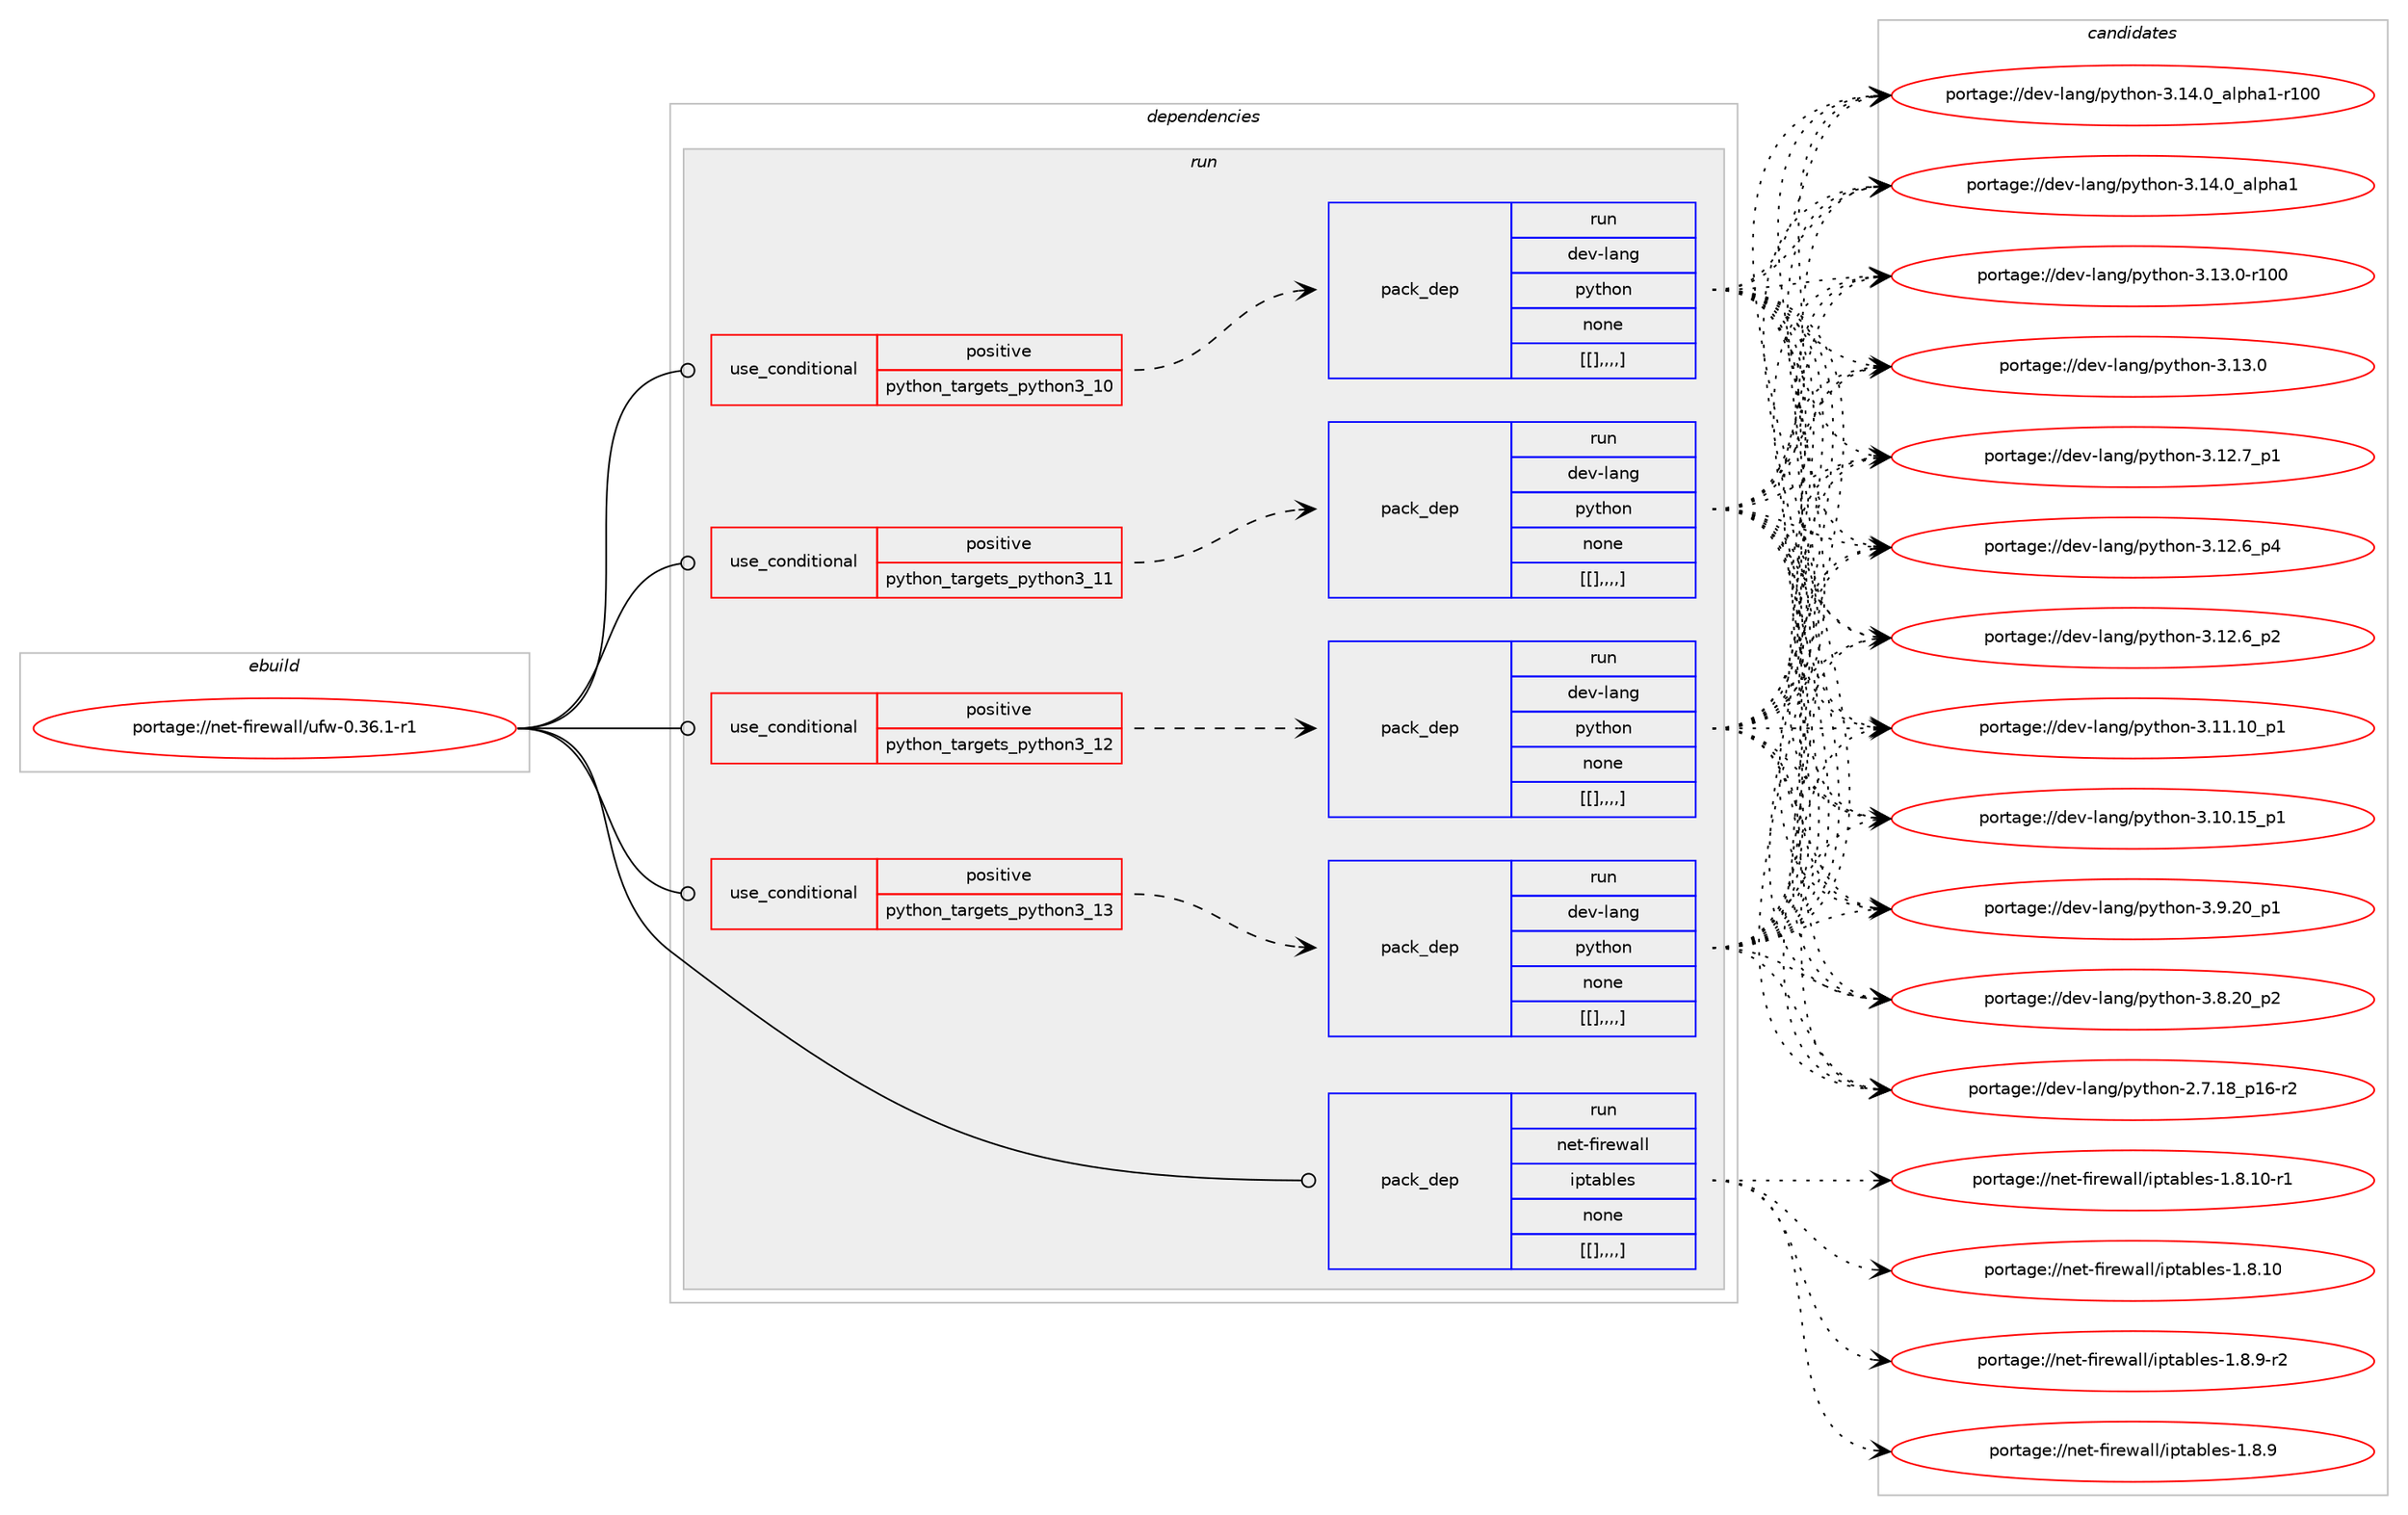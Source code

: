 digraph prolog {

# *************
# Graph options
# *************

newrank=true;
concentrate=true;
compound=true;
graph [rankdir=LR,fontname=Helvetica,fontsize=10,ranksep=1.5];#, ranksep=2.5, nodesep=0.2];
edge  [arrowhead=vee];
node  [fontname=Helvetica,fontsize=10];

# **********
# The ebuild
# **********

subgraph cluster_leftcol {
color=gray;
label=<<i>ebuild</i>>;
id [label="portage://net-firewall/ufw-0.36.1-r1", color=red, width=4, href="../net-firewall/ufw-0.36.1-r1.svg"];
}

# ****************
# The dependencies
# ****************

subgraph cluster_midcol {
color=gray;
label=<<i>dependencies</i>>;
subgraph cluster_compile {
fillcolor="#eeeeee";
style=filled;
label=<<i>compile</i>>;
}
subgraph cluster_compileandrun {
fillcolor="#eeeeee";
style=filled;
label=<<i>compile and run</i>>;
}
subgraph cluster_run {
fillcolor="#eeeeee";
style=filled;
label=<<i>run</i>>;
subgraph cond97236 {
dependency372094 [label=<<TABLE BORDER="0" CELLBORDER="1" CELLSPACING="0" CELLPADDING="4"><TR><TD ROWSPAN="3" CELLPADDING="10">use_conditional</TD></TR><TR><TD>positive</TD></TR><TR><TD>python_targets_python3_10</TD></TR></TABLE>>, shape=none, color=red];
subgraph pack271966 {
dependency372108 [label=<<TABLE BORDER="0" CELLBORDER="1" CELLSPACING="0" CELLPADDING="4" WIDTH="220"><TR><TD ROWSPAN="6" CELLPADDING="30">pack_dep</TD></TR><TR><TD WIDTH="110">run</TD></TR><TR><TD>dev-lang</TD></TR><TR><TD>python</TD></TR><TR><TD>none</TD></TR><TR><TD>[[],,,,]</TD></TR></TABLE>>, shape=none, color=blue];
}
dependency372094:e -> dependency372108:w [weight=20,style="dashed",arrowhead="vee"];
}
id:e -> dependency372094:w [weight=20,style="solid",arrowhead="odot"];
subgraph cond97260 {
dependency372136 [label=<<TABLE BORDER="0" CELLBORDER="1" CELLSPACING="0" CELLPADDING="4"><TR><TD ROWSPAN="3" CELLPADDING="10">use_conditional</TD></TR><TR><TD>positive</TD></TR><TR><TD>python_targets_python3_11</TD></TR></TABLE>>, shape=none, color=red];
subgraph pack271998 {
dependency372169 [label=<<TABLE BORDER="0" CELLBORDER="1" CELLSPACING="0" CELLPADDING="4" WIDTH="220"><TR><TD ROWSPAN="6" CELLPADDING="30">pack_dep</TD></TR><TR><TD WIDTH="110">run</TD></TR><TR><TD>dev-lang</TD></TR><TR><TD>python</TD></TR><TR><TD>none</TD></TR><TR><TD>[[],,,,]</TD></TR></TABLE>>, shape=none, color=blue];
}
dependency372136:e -> dependency372169:w [weight=20,style="dashed",arrowhead="vee"];
}
id:e -> dependency372136:w [weight=20,style="solid",arrowhead="odot"];
subgraph cond97268 {
dependency372178 [label=<<TABLE BORDER="0" CELLBORDER="1" CELLSPACING="0" CELLPADDING="4"><TR><TD ROWSPAN="3" CELLPADDING="10">use_conditional</TD></TR><TR><TD>positive</TD></TR><TR><TD>python_targets_python3_12</TD></TR></TABLE>>, shape=none, color=red];
subgraph pack272022 {
dependency372180 [label=<<TABLE BORDER="0" CELLBORDER="1" CELLSPACING="0" CELLPADDING="4" WIDTH="220"><TR><TD ROWSPAN="6" CELLPADDING="30">pack_dep</TD></TR><TR><TD WIDTH="110">run</TD></TR><TR><TD>dev-lang</TD></TR><TR><TD>python</TD></TR><TR><TD>none</TD></TR><TR><TD>[[],,,,]</TD></TR></TABLE>>, shape=none, color=blue];
}
dependency372178:e -> dependency372180:w [weight=20,style="dashed",arrowhead="vee"];
}
id:e -> dependency372178:w [weight=20,style="solid",arrowhead="odot"];
subgraph cond97270 {
dependency372199 [label=<<TABLE BORDER="0" CELLBORDER="1" CELLSPACING="0" CELLPADDING="4"><TR><TD ROWSPAN="3" CELLPADDING="10">use_conditional</TD></TR><TR><TD>positive</TD></TR><TR><TD>python_targets_python3_13</TD></TR></TABLE>>, shape=none, color=red];
subgraph pack272034 {
dependency372227 [label=<<TABLE BORDER="0" CELLBORDER="1" CELLSPACING="0" CELLPADDING="4" WIDTH="220"><TR><TD ROWSPAN="6" CELLPADDING="30">pack_dep</TD></TR><TR><TD WIDTH="110">run</TD></TR><TR><TD>dev-lang</TD></TR><TR><TD>python</TD></TR><TR><TD>none</TD></TR><TR><TD>[[],,,,]</TD></TR></TABLE>>, shape=none, color=blue];
}
dependency372199:e -> dependency372227:w [weight=20,style="dashed",arrowhead="vee"];
}
id:e -> dependency372199:w [weight=20,style="solid",arrowhead="odot"];
subgraph pack272053 {
dependency372244 [label=<<TABLE BORDER="0" CELLBORDER="1" CELLSPACING="0" CELLPADDING="4" WIDTH="220"><TR><TD ROWSPAN="6" CELLPADDING="30">pack_dep</TD></TR><TR><TD WIDTH="110">run</TD></TR><TR><TD>net-firewall</TD></TR><TR><TD>iptables</TD></TR><TR><TD>none</TD></TR><TR><TD>[[],,,,]</TD></TR></TABLE>>, shape=none, color=blue];
}
id:e -> dependency372244:w [weight=20,style="solid",arrowhead="odot"];
}
}

# **************
# The candidates
# **************

subgraph cluster_choices {
rank=same;
color=gray;
label=<<i>candidates</i>>;

subgraph choice270479 {
color=black;
nodesep=1;
choice100101118451089711010347112121116104111110455146495246489597108112104974945114494848 [label="portage://dev-lang/python-3.14.0_alpha1-r100", color=red, width=4,href="../dev-lang/python-3.14.0_alpha1-r100.svg"];
choice1001011184510897110103471121211161041111104551464952464895971081121049749 [label="portage://dev-lang/python-3.14.0_alpha1", color=red, width=4,href="../dev-lang/python-3.14.0_alpha1.svg"];
choice1001011184510897110103471121211161041111104551464951464845114494848 [label="portage://dev-lang/python-3.13.0-r100", color=red, width=4,href="../dev-lang/python-3.13.0-r100.svg"];
choice10010111845108971101034711212111610411111045514649514648 [label="portage://dev-lang/python-3.13.0", color=red, width=4,href="../dev-lang/python-3.13.0.svg"];
choice100101118451089711010347112121116104111110455146495046559511249 [label="portage://dev-lang/python-3.12.7_p1", color=red, width=4,href="../dev-lang/python-3.12.7_p1.svg"];
choice100101118451089711010347112121116104111110455146495046549511252 [label="portage://dev-lang/python-3.12.6_p4", color=red, width=4,href="../dev-lang/python-3.12.6_p4.svg"];
choice100101118451089711010347112121116104111110455146495046549511250 [label="portage://dev-lang/python-3.12.6_p2", color=red, width=4,href="../dev-lang/python-3.12.6_p2.svg"];
choice10010111845108971101034711212111610411111045514649494649489511249 [label="portage://dev-lang/python-3.11.10_p1", color=red, width=4,href="../dev-lang/python-3.11.10_p1.svg"];
choice10010111845108971101034711212111610411111045514649484649539511249 [label="portage://dev-lang/python-3.10.15_p1", color=red, width=4,href="../dev-lang/python-3.10.15_p1.svg"];
choice100101118451089711010347112121116104111110455146574650489511249 [label="portage://dev-lang/python-3.9.20_p1", color=red, width=4,href="../dev-lang/python-3.9.20_p1.svg"];
choice100101118451089711010347112121116104111110455146564650489511250 [label="portage://dev-lang/python-3.8.20_p2", color=red, width=4,href="../dev-lang/python-3.8.20_p2.svg"];
choice100101118451089711010347112121116104111110455046554649569511249544511450 [label="portage://dev-lang/python-2.7.18_p16-r2", color=red, width=4,href="../dev-lang/python-2.7.18_p16-r2.svg"];
dependency372108:e -> choice100101118451089711010347112121116104111110455146495246489597108112104974945114494848:w [style=dotted,weight="100"];
dependency372108:e -> choice1001011184510897110103471121211161041111104551464952464895971081121049749:w [style=dotted,weight="100"];
dependency372108:e -> choice1001011184510897110103471121211161041111104551464951464845114494848:w [style=dotted,weight="100"];
dependency372108:e -> choice10010111845108971101034711212111610411111045514649514648:w [style=dotted,weight="100"];
dependency372108:e -> choice100101118451089711010347112121116104111110455146495046559511249:w [style=dotted,weight="100"];
dependency372108:e -> choice100101118451089711010347112121116104111110455146495046549511252:w [style=dotted,weight="100"];
dependency372108:e -> choice100101118451089711010347112121116104111110455146495046549511250:w [style=dotted,weight="100"];
dependency372108:e -> choice10010111845108971101034711212111610411111045514649494649489511249:w [style=dotted,weight="100"];
dependency372108:e -> choice10010111845108971101034711212111610411111045514649484649539511249:w [style=dotted,weight="100"];
dependency372108:e -> choice100101118451089711010347112121116104111110455146574650489511249:w [style=dotted,weight="100"];
dependency372108:e -> choice100101118451089711010347112121116104111110455146564650489511250:w [style=dotted,weight="100"];
dependency372108:e -> choice100101118451089711010347112121116104111110455046554649569511249544511450:w [style=dotted,weight="100"];
}
subgraph choice270498 {
color=black;
nodesep=1;
choice100101118451089711010347112121116104111110455146495246489597108112104974945114494848 [label="portage://dev-lang/python-3.14.0_alpha1-r100", color=red, width=4,href="../dev-lang/python-3.14.0_alpha1-r100.svg"];
choice1001011184510897110103471121211161041111104551464952464895971081121049749 [label="portage://dev-lang/python-3.14.0_alpha1", color=red, width=4,href="../dev-lang/python-3.14.0_alpha1.svg"];
choice1001011184510897110103471121211161041111104551464951464845114494848 [label="portage://dev-lang/python-3.13.0-r100", color=red, width=4,href="../dev-lang/python-3.13.0-r100.svg"];
choice10010111845108971101034711212111610411111045514649514648 [label="portage://dev-lang/python-3.13.0", color=red, width=4,href="../dev-lang/python-3.13.0.svg"];
choice100101118451089711010347112121116104111110455146495046559511249 [label="portage://dev-lang/python-3.12.7_p1", color=red, width=4,href="../dev-lang/python-3.12.7_p1.svg"];
choice100101118451089711010347112121116104111110455146495046549511252 [label="portage://dev-lang/python-3.12.6_p4", color=red, width=4,href="../dev-lang/python-3.12.6_p4.svg"];
choice100101118451089711010347112121116104111110455146495046549511250 [label="portage://dev-lang/python-3.12.6_p2", color=red, width=4,href="../dev-lang/python-3.12.6_p2.svg"];
choice10010111845108971101034711212111610411111045514649494649489511249 [label="portage://dev-lang/python-3.11.10_p1", color=red, width=4,href="../dev-lang/python-3.11.10_p1.svg"];
choice10010111845108971101034711212111610411111045514649484649539511249 [label="portage://dev-lang/python-3.10.15_p1", color=red, width=4,href="../dev-lang/python-3.10.15_p1.svg"];
choice100101118451089711010347112121116104111110455146574650489511249 [label="portage://dev-lang/python-3.9.20_p1", color=red, width=4,href="../dev-lang/python-3.9.20_p1.svg"];
choice100101118451089711010347112121116104111110455146564650489511250 [label="portage://dev-lang/python-3.8.20_p2", color=red, width=4,href="../dev-lang/python-3.8.20_p2.svg"];
choice100101118451089711010347112121116104111110455046554649569511249544511450 [label="portage://dev-lang/python-2.7.18_p16-r2", color=red, width=4,href="../dev-lang/python-2.7.18_p16-r2.svg"];
dependency372169:e -> choice100101118451089711010347112121116104111110455146495246489597108112104974945114494848:w [style=dotted,weight="100"];
dependency372169:e -> choice1001011184510897110103471121211161041111104551464952464895971081121049749:w [style=dotted,weight="100"];
dependency372169:e -> choice1001011184510897110103471121211161041111104551464951464845114494848:w [style=dotted,weight="100"];
dependency372169:e -> choice10010111845108971101034711212111610411111045514649514648:w [style=dotted,weight="100"];
dependency372169:e -> choice100101118451089711010347112121116104111110455146495046559511249:w [style=dotted,weight="100"];
dependency372169:e -> choice100101118451089711010347112121116104111110455146495046549511252:w [style=dotted,weight="100"];
dependency372169:e -> choice100101118451089711010347112121116104111110455146495046549511250:w [style=dotted,weight="100"];
dependency372169:e -> choice10010111845108971101034711212111610411111045514649494649489511249:w [style=dotted,weight="100"];
dependency372169:e -> choice10010111845108971101034711212111610411111045514649484649539511249:w [style=dotted,weight="100"];
dependency372169:e -> choice100101118451089711010347112121116104111110455146574650489511249:w [style=dotted,weight="100"];
dependency372169:e -> choice100101118451089711010347112121116104111110455146564650489511250:w [style=dotted,weight="100"];
dependency372169:e -> choice100101118451089711010347112121116104111110455046554649569511249544511450:w [style=dotted,weight="100"];
}
subgraph choice270518 {
color=black;
nodesep=1;
choice100101118451089711010347112121116104111110455146495246489597108112104974945114494848 [label="portage://dev-lang/python-3.14.0_alpha1-r100", color=red, width=4,href="../dev-lang/python-3.14.0_alpha1-r100.svg"];
choice1001011184510897110103471121211161041111104551464952464895971081121049749 [label="portage://dev-lang/python-3.14.0_alpha1", color=red, width=4,href="../dev-lang/python-3.14.0_alpha1.svg"];
choice1001011184510897110103471121211161041111104551464951464845114494848 [label="portage://dev-lang/python-3.13.0-r100", color=red, width=4,href="../dev-lang/python-3.13.0-r100.svg"];
choice10010111845108971101034711212111610411111045514649514648 [label="portage://dev-lang/python-3.13.0", color=red, width=4,href="../dev-lang/python-3.13.0.svg"];
choice100101118451089711010347112121116104111110455146495046559511249 [label="portage://dev-lang/python-3.12.7_p1", color=red, width=4,href="../dev-lang/python-3.12.7_p1.svg"];
choice100101118451089711010347112121116104111110455146495046549511252 [label="portage://dev-lang/python-3.12.6_p4", color=red, width=4,href="../dev-lang/python-3.12.6_p4.svg"];
choice100101118451089711010347112121116104111110455146495046549511250 [label="portage://dev-lang/python-3.12.6_p2", color=red, width=4,href="../dev-lang/python-3.12.6_p2.svg"];
choice10010111845108971101034711212111610411111045514649494649489511249 [label="portage://dev-lang/python-3.11.10_p1", color=red, width=4,href="../dev-lang/python-3.11.10_p1.svg"];
choice10010111845108971101034711212111610411111045514649484649539511249 [label="portage://dev-lang/python-3.10.15_p1", color=red, width=4,href="../dev-lang/python-3.10.15_p1.svg"];
choice100101118451089711010347112121116104111110455146574650489511249 [label="portage://dev-lang/python-3.9.20_p1", color=red, width=4,href="../dev-lang/python-3.9.20_p1.svg"];
choice100101118451089711010347112121116104111110455146564650489511250 [label="portage://dev-lang/python-3.8.20_p2", color=red, width=4,href="../dev-lang/python-3.8.20_p2.svg"];
choice100101118451089711010347112121116104111110455046554649569511249544511450 [label="portage://dev-lang/python-2.7.18_p16-r2", color=red, width=4,href="../dev-lang/python-2.7.18_p16-r2.svg"];
dependency372180:e -> choice100101118451089711010347112121116104111110455146495246489597108112104974945114494848:w [style=dotted,weight="100"];
dependency372180:e -> choice1001011184510897110103471121211161041111104551464952464895971081121049749:w [style=dotted,weight="100"];
dependency372180:e -> choice1001011184510897110103471121211161041111104551464951464845114494848:w [style=dotted,weight="100"];
dependency372180:e -> choice10010111845108971101034711212111610411111045514649514648:w [style=dotted,weight="100"];
dependency372180:e -> choice100101118451089711010347112121116104111110455146495046559511249:w [style=dotted,weight="100"];
dependency372180:e -> choice100101118451089711010347112121116104111110455146495046549511252:w [style=dotted,weight="100"];
dependency372180:e -> choice100101118451089711010347112121116104111110455146495046549511250:w [style=dotted,weight="100"];
dependency372180:e -> choice10010111845108971101034711212111610411111045514649494649489511249:w [style=dotted,weight="100"];
dependency372180:e -> choice10010111845108971101034711212111610411111045514649484649539511249:w [style=dotted,weight="100"];
dependency372180:e -> choice100101118451089711010347112121116104111110455146574650489511249:w [style=dotted,weight="100"];
dependency372180:e -> choice100101118451089711010347112121116104111110455146564650489511250:w [style=dotted,weight="100"];
dependency372180:e -> choice100101118451089711010347112121116104111110455046554649569511249544511450:w [style=dotted,weight="100"];
}
subgraph choice270534 {
color=black;
nodesep=1;
choice100101118451089711010347112121116104111110455146495246489597108112104974945114494848 [label="portage://dev-lang/python-3.14.0_alpha1-r100", color=red, width=4,href="../dev-lang/python-3.14.0_alpha1-r100.svg"];
choice1001011184510897110103471121211161041111104551464952464895971081121049749 [label="portage://dev-lang/python-3.14.0_alpha1", color=red, width=4,href="../dev-lang/python-3.14.0_alpha1.svg"];
choice1001011184510897110103471121211161041111104551464951464845114494848 [label="portage://dev-lang/python-3.13.0-r100", color=red, width=4,href="../dev-lang/python-3.13.0-r100.svg"];
choice10010111845108971101034711212111610411111045514649514648 [label="portage://dev-lang/python-3.13.0", color=red, width=4,href="../dev-lang/python-3.13.0.svg"];
choice100101118451089711010347112121116104111110455146495046559511249 [label="portage://dev-lang/python-3.12.7_p1", color=red, width=4,href="../dev-lang/python-3.12.7_p1.svg"];
choice100101118451089711010347112121116104111110455146495046549511252 [label="portage://dev-lang/python-3.12.6_p4", color=red, width=4,href="../dev-lang/python-3.12.6_p4.svg"];
choice100101118451089711010347112121116104111110455146495046549511250 [label="portage://dev-lang/python-3.12.6_p2", color=red, width=4,href="../dev-lang/python-3.12.6_p2.svg"];
choice10010111845108971101034711212111610411111045514649494649489511249 [label="portage://dev-lang/python-3.11.10_p1", color=red, width=4,href="../dev-lang/python-3.11.10_p1.svg"];
choice10010111845108971101034711212111610411111045514649484649539511249 [label="portage://dev-lang/python-3.10.15_p1", color=red, width=4,href="../dev-lang/python-3.10.15_p1.svg"];
choice100101118451089711010347112121116104111110455146574650489511249 [label="portage://dev-lang/python-3.9.20_p1", color=red, width=4,href="../dev-lang/python-3.9.20_p1.svg"];
choice100101118451089711010347112121116104111110455146564650489511250 [label="portage://dev-lang/python-3.8.20_p2", color=red, width=4,href="../dev-lang/python-3.8.20_p2.svg"];
choice100101118451089711010347112121116104111110455046554649569511249544511450 [label="portage://dev-lang/python-2.7.18_p16-r2", color=red, width=4,href="../dev-lang/python-2.7.18_p16-r2.svg"];
dependency372227:e -> choice100101118451089711010347112121116104111110455146495246489597108112104974945114494848:w [style=dotted,weight="100"];
dependency372227:e -> choice1001011184510897110103471121211161041111104551464952464895971081121049749:w [style=dotted,weight="100"];
dependency372227:e -> choice1001011184510897110103471121211161041111104551464951464845114494848:w [style=dotted,weight="100"];
dependency372227:e -> choice10010111845108971101034711212111610411111045514649514648:w [style=dotted,weight="100"];
dependency372227:e -> choice100101118451089711010347112121116104111110455146495046559511249:w [style=dotted,weight="100"];
dependency372227:e -> choice100101118451089711010347112121116104111110455146495046549511252:w [style=dotted,weight="100"];
dependency372227:e -> choice100101118451089711010347112121116104111110455146495046549511250:w [style=dotted,weight="100"];
dependency372227:e -> choice10010111845108971101034711212111610411111045514649494649489511249:w [style=dotted,weight="100"];
dependency372227:e -> choice10010111845108971101034711212111610411111045514649484649539511249:w [style=dotted,weight="100"];
dependency372227:e -> choice100101118451089711010347112121116104111110455146574650489511249:w [style=dotted,weight="100"];
dependency372227:e -> choice100101118451089711010347112121116104111110455146564650489511250:w [style=dotted,weight="100"];
dependency372227:e -> choice100101118451089711010347112121116104111110455046554649569511249544511450:w [style=dotted,weight="100"];
}
subgraph choice270619 {
color=black;
nodesep=1;
choice1101011164510210511410111997108108471051121169798108101115454946564649484511449 [label="portage://net-firewall/iptables-1.8.10-r1", color=red, width=4,href="../net-firewall/iptables-1.8.10-r1.svg"];
choice110101116451021051141011199710810847105112116979810810111545494656464948 [label="portage://net-firewall/iptables-1.8.10", color=red, width=4,href="../net-firewall/iptables-1.8.10.svg"];
choice11010111645102105114101119971081084710511211697981081011154549465646574511450 [label="portage://net-firewall/iptables-1.8.9-r2", color=red, width=4,href="../net-firewall/iptables-1.8.9-r2.svg"];
choice1101011164510210511410111997108108471051121169798108101115454946564657 [label="portage://net-firewall/iptables-1.8.9", color=red, width=4,href="../net-firewall/iptables-1.8.9.svg"];
dependency372244:e -> choice1101011164510210511410111997108108471051121169798108101115454946564649484511449:w [style=dotted,weight="100"];
dependency372244:e -> choice110101116451021051141011199710810847105112116979810810111545494656464948:w [style=dotted,weight="100"];
dependency372244:e -> choice11010111645102105114101119971081084710511211697981081011154549465646574511450:w [style=dotted,weight="100"];
dependency372244:e -> choice1101011164510210511410111997108108471051121169798108101115454946564657:w [style=dotted,weight="100"];
}
}

}
